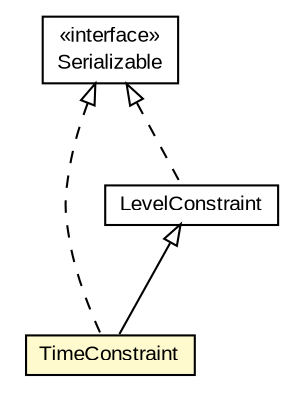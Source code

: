 #!/usr/local/bin/dot
#
# Class diagram 
# Generated by UMLGraph version R5_6-24-gf6e263 (http://www.umlgraph.org/)
#

digraph G {
	edge [fontname="arial",fontsize=10,labelfontname="arial",labelfontsize=10];
	node [fontname="arial",fontsize=10,shape=plaintext];
	nodesep=0.25;
	ranksep=0.5;
	// eu.europa.esig.jaxb.policy.TimeConstraint
	c712188 [label=<<table title="eu.europa.esig.jaxb.policy.TimeConstraint" border="0" cellborder="1" cellspacing="0" cellpadding="2" port="p" bgcolor="lemonChiffon" href="./TimeConstraint.html">
		<tr><td><table border="0" cellspacing="0" cellpadding="1">
<tr><td align="center" balign="center"> TimeConstraint </td></tr>
		</table></td></tr>
		</table>>, URL="./TimeConstraint.html", fontname="arial", fontcolor="black", fontsize=10.0];
	// eu.europa.esig.jaxb.policy.LevelConstraint
	c712195 [label=<<table title="eu.europa.esig.jaxb.policy.LevelConstraint" border="0" cellborder="1" cellspacing="0" cellpadding="2" port="p" href="./LevelConstraint.html">
		<tr><td><table border="0" cellspacing="0" cellpadding="1">
<tr><td align="center" balign="center"> LevelConstraint </td></tr>
		</table></td></tr>
		</table>>, URL="./LevelConstraint.html", fontname="arial", fontcolor="black", fontsize=10.0];
	//eu.europa.esig.jaxb.policy.TimeConstraint extends eu.europa.esig.jaxb.policy.LevelConstraint
	c712195:p -> c712188:p [dir=back,arrowtail=empty];
	//eu.europa.esig.jaxb.policy.TimeConstraint implements java.io.Serializable
	c712886:p -> c712188:p [dir=back,arrowtail=empty,style=dashed];
	//eu.europa.esig.jaxb.policy.LevelConstraint implements java.io.Serializable
	c712886:p -> c712195:p [dir=back,arrowtail=empty,style=dashed];
	// java.io.Serializable
	c712886 [label=<<table title="java.io.Serializable" border="0" cellborder="1" cellspacing="0" cellpadding="2" port="p" href="http://java.sun.com/j2se/1.4.2/docs/api/java/io/Serializable.html">
		<tr><td><table border="0" cellspacing="0" cellpadding="1">
<tr><td align="center" balign="center"> &#171;interface&#187; </td></tr>
<tr><td align="center" balign="center"> Serializable </td></tr>
		</table></td></tr>
		</table>>, URL="http://java.sun.com/j2se/1.4.2/docs/api/java/io/Serializable.html", fontname="arial", fontcolor="black", fontsize=10.0];
}

